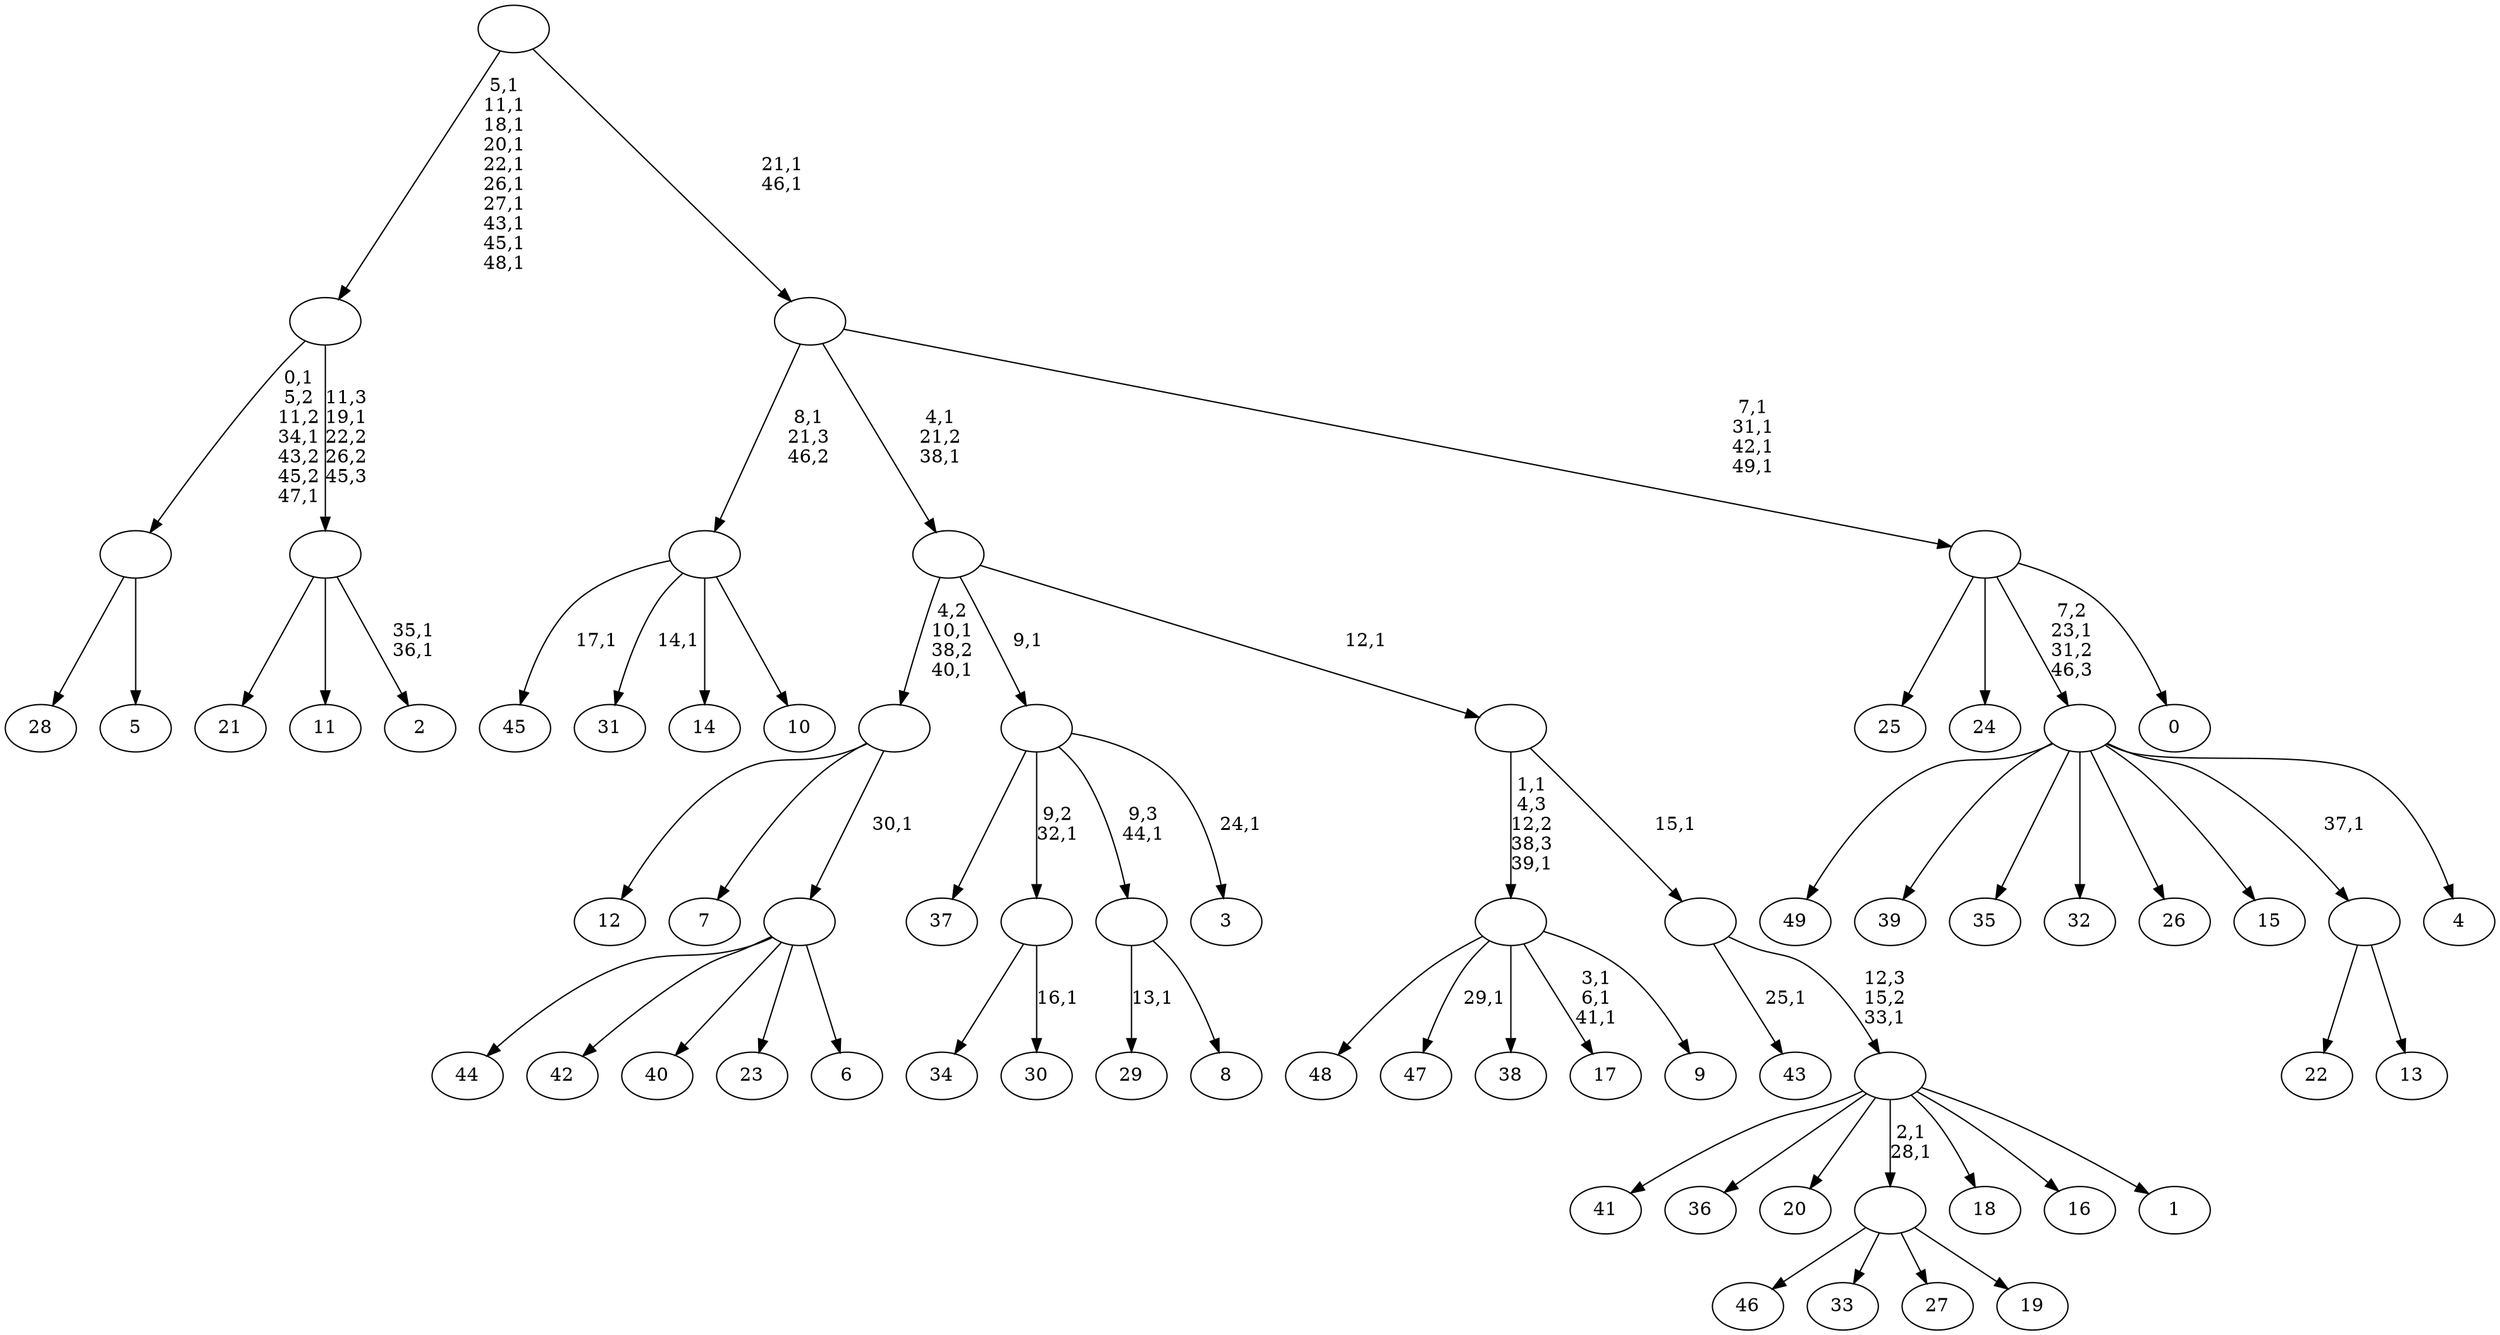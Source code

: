 digraph T {
	100 [label="49"]
	99 [label="48"]
	98 [label="47"]
	96 [label="46"]
	95 [label="45"]
	93 [label="44"]
	92 [label="43"]
	90 [label="42"]
	89 [label="41"]
	88 [label="40"]
	87 [label="39"]
	86 [label="38"]
	85 [label="37"]
	84 [label="36"]
	83 [label="35"]
	82 [label="34"]
	81 [label="33"]
	80 [label="32"]
	79 [label="31"]
	77 [label="30"]
	75 [label=""]
	74 [label="29"]
	72 [label="28"]
	71 [label="27"]
	70 [label="26"]
	69 [label="25"]
	68 [label="24"]
	67 [label="23"]
	66 [label="22"]
	65 [label="21"]
	64 [label="20"]
	63 [label="19"]
	62 [label=""]
	60 [label="18"]
	59 [label="17"]
	55 [label="16"]
	54 [label="15"]
	53 [label="14"]
	52 [label="13"]
	51 [label=""]
	50 [label="12"]
	49 [label="11"]
	48 [label="10"]
	47 [label=""]
	46 [label="9"]
	45 [label=""]
	43 [label="8"]
	42 [label=""]
	41 [label="7"]
	40 [label="6"]
	39 [label=""]
	38 [label=""]
	36 [label="5"]
	35 [label=""]
	32 [label="4"]
	31 [label=""]
	30 [label="3"]
	28 [label=""]
	27 [label="2"]
	24 [label=""]
	23 [label=""]
	13 [label="1"]
	12 [label=""]
	11 [label=""]
	10 [label=""]
	9 [label=""]
	7 [label="0"]
	6 [label=""]
	2 [label=""]
	0 [label=""]
	75 -> 77 [label="16,1"]
	75 -> 82 [label=""]
	62 -> 96 [label=""]
	62 -> 81 [label=""]
	62 -> 71 [label=""]
	62 -> 63 [label=""]
	51 -> 66 [label=""]
	51 -> 52 [label=""]
	47 -> 79 [label="14,1"]
	47 -> 95 [label="17,1"]
	47 -> 53 [label=""]
	47 -> 48 [label=""]
	45 -> 59 [label="3,1\n6,1\n41,1"]
	45 -> 98 [label="29,1"]
	45 -> 99 [label=""]
	45 -> 86 [label=""]
	45 -> 46 [label=""]
	42 -> 74 [label="13,1"]
	42 -> 43 [label=""]
	39 -> 93 [label=""]
	39 -> 90 [label=""]
	39 -> 88 [label=""]
	39 -> 67 [label=""]
	39 -> 40 [label=""]
	38 -> 50 [label=""]
	38 -> 41 [label=""]
	38 -> 39 [label="30,1"]
	35 -> 72 [label=""]
	35 -> 36 [label=""]
	31 -> 100 [label=""]
	31 -> 87 [label=""]
	31 -> 83 [label=""]
	31 -> 80 [label=""]
	31 -> 70 [label=""]
	31 -> 54 [label=""]
	31 -> 51 [label="37,1"]
	31 -> 32 [label=""]
	28 -> 30 [label="24,1"]
	28 -> 85 [label=""]
	28 -> 75 [label="9,2\n32,1"]
	28 -> 42 [label="9,3\n44,1"]
	24 -> 27 [label="35,1\n36,1"]
	24 -> 65 [label=""]
	24 -> 49 [label=""]
	23 -> 35 [label="0,1\n5,2\n11,2\n34,1\n43,2\n45,2\n47,1"]
	23 -> 24 [label="11,3\n19,1\n22,2\n26,2\n45,3"]
	12 -> 62 [label="2,1\n28,1"]
	12 -> 89 [label=""]
	12 -> 84 [label=""]
	12 -> 64 [label=""]
	12 -> 60 [label=""]
	12 -> 55 [label=""]
	12 -> 13 [label=""]
	11 -> 92 [label="25,1"]
	11 -> 12 [label="12,3\n15,2\n33,1"]
	10 -> 45 [label="1,1\n4,3\n12,2\n38,3\n39,1"]
	10 -> 11 [label="15,1"]
	9 -> 38 [label="4,2\n10,1\n38,2\n40,1"]
	9 -> 28 [label="9,1"]
	9 -> 10 [label="12,1"]
	6 -> 69 [label=""]
	6 -> 68 [label=""]
	6 -> 31 [label="7,2\n23,1\n31,2\n46,3"]
	6 -> 7 [label=""]
	2 -> 6 [label="7,1\n31,1\n42,1\n49,1"]
	2 -> 9 [label="4,1\n21,2\n38,1"]
	2 -> 47 [label="8,1\n21,3\n46,2"]
	0 -> 2 [label="21,1\n46,1"]
	0 -> 23 [label="5,1\n11,1\n18,1\n20,1\n22,1\n26,1\n27,1\n43,1\n45,1\n48,1"]
}
